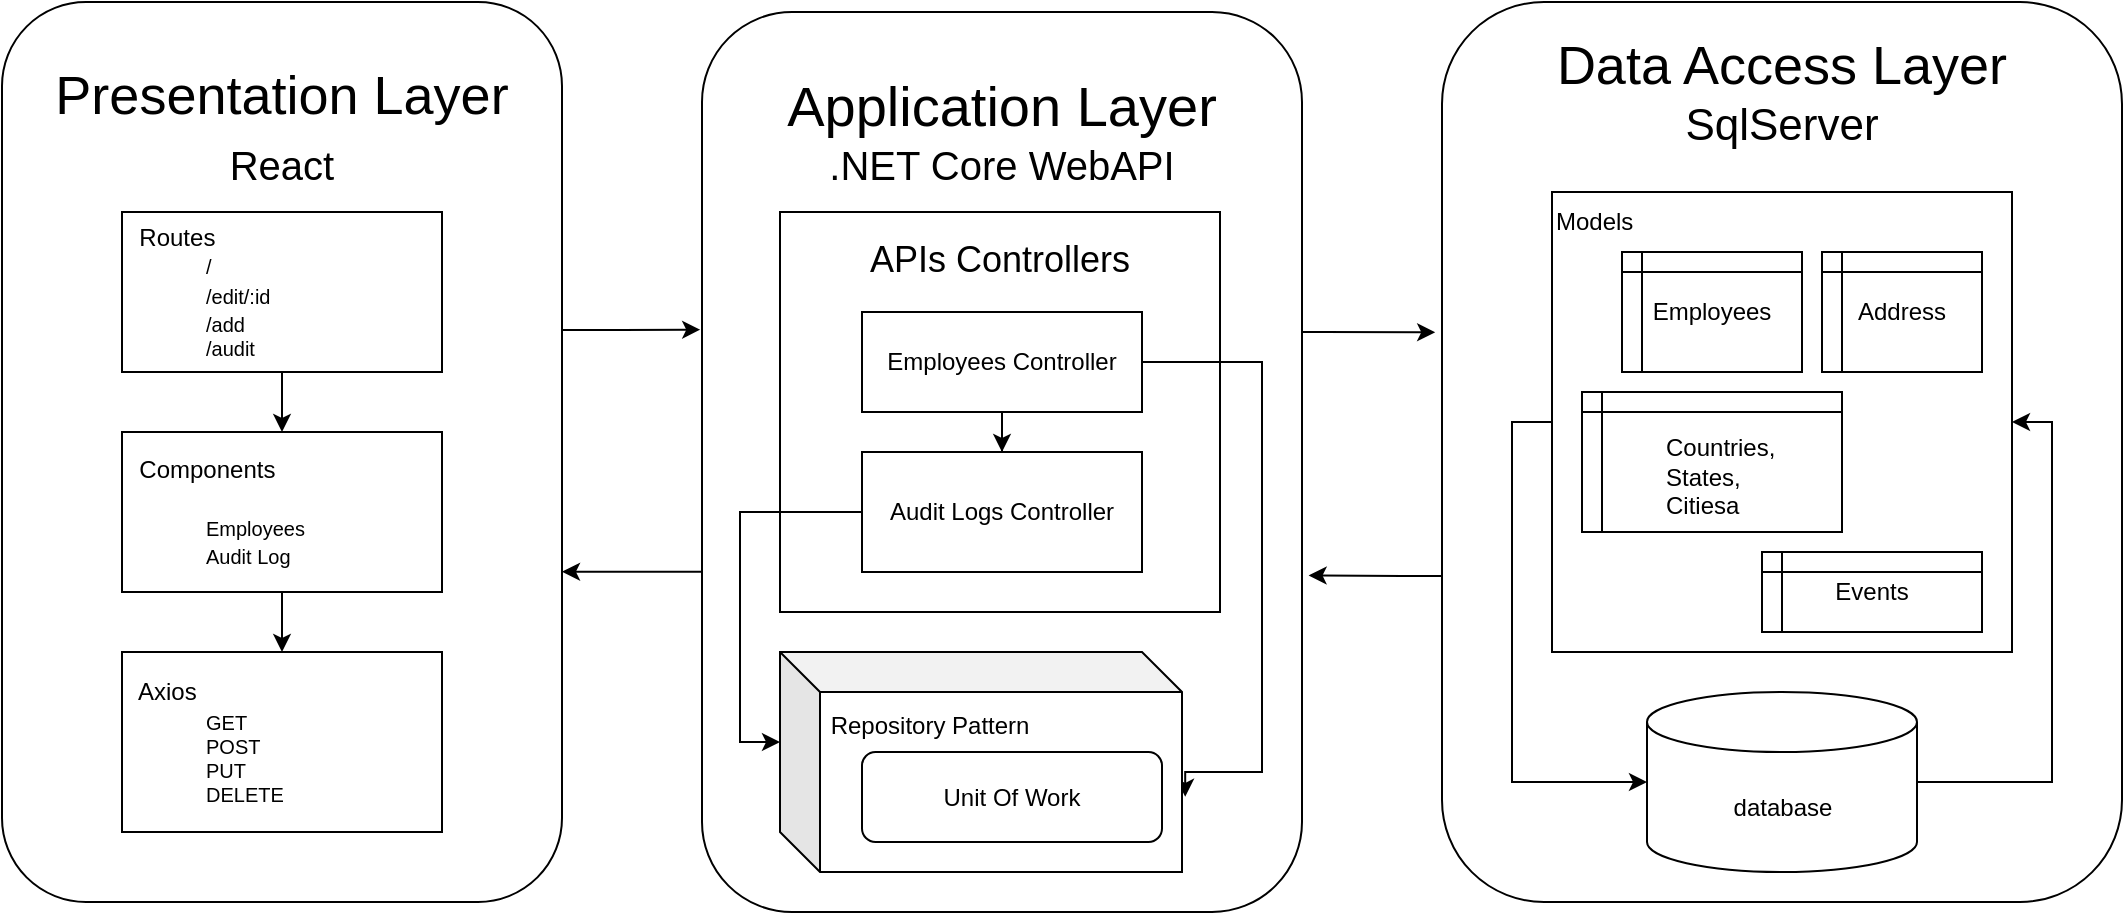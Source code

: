 <mxfile version="21.6.7" type="github">
  <diagram name="Page-1" id="90a13364-a465-7bf4-72fc-28e22215d7a0">
    <mxGraphModel dx="1207" dy="1938" grid="1" gridSize="10" guides="1" tooltips="1" connect="1" arrows="1" fold="1" page="1" pageScale="1.5" pageWidth="1169" pageHeight="826" background="none" math="0" shadow="0">
      <root>
        <mxCell id="0" style=";html=1;" />
        <mxCell id="1" style=";html=1;" parent="0" />
        <mxCell id="S3np2wyYtWhF908Oe0H_-33" style="edgeStyle=orthogonalEdgeStyle;rounded=0;orthogonalLoop=1;jettySize=auto;html=1;entryX=-0.003;entryY=0.353;entryDx=0;entryDy=0;entryPerimeter=0;" edge="1" parent="1" source="S3np2wyYtWhF908Oe0H_-2" target="S3np2wyYtWhF908Oe0H_-3">
          <mxGeometry relative="1" as="geometry">
            <Array as="points">
              <mxPoint x="630" y="559" />
              <mxPoint x="630" y="559" />
            </Array>
          </mxGeometry>
        </mxCell>
        <mxCell id="S3np2wyYtWhF908Oe0H_-2" value="&lt;font style=&quot;font-size: 27px;&quot;&gt;Presentation Layer&lt;br&gt;&lt;/font&gt;&lt;font style=&quot;font-size: 20px;&quot;&gt;React&lt;/font&gt;&lt;font style=&quot;font-size: 27px;&quot;&gt;&lt;br&gt;&lt;br&gt;&lt;br&gt;&lt;br&gt;&lt;br&gt;&lt;br&gt;&lt;br&gt;&lt;br&gt;&lt;br&gt;&lt;br&gt;&lt;br&gt;&lt;/font&gt;" style="rounded=1;whiteSpace=wrap;html=1;" vertex="1" parent="1">
          <mxGeometry x="320" y="395" width="280" height="450" as="geometry" />
        </mxCell>
        <mxCell id="S3np2wyYtWhF908Oe0H_-34" style="edgeStyle=orthogonalEdgeStyle;rounded=0;orthogonalLoop=1;jettySize=auto;html=1;entryX=1;entryY=0.633;entryDx=0;entryDy=0;entryPerimeter=0;" edge="1" parent="1" source="S3np2wyYtWhF908Oe0H_-3" target="S3np2wyYtWhF908Oe0H_-2">
          <mxGeometry relative="1" as="geometry">
            <Array as="points">
              <mxPoint x="680" y="680" />
              <mxPoint x="680" y="680" />
            </Array>
          </mxGeometry>
        </mxCell>
        <mxCell id="S3np2wyYtWhF908Oe0H_-35" style="edgeStyle=orthogonalEdgeStyle;rounded=0;orthogonalLoop=1;jettySize=auto;html=1;entryX=-0.01;entryY=0.367;entryDx=0;entryDy=0;entryPerimeter=0;" edge="1" parent="1" source="S3np2wyYtWhF908Oe0H_-3" target="S3np2wyYtWhF908Oe0H_-4">
          <mxGeometry relative="1" as="geometry">
            <Array as="points">
              <mxPoint x="980" y="560" />
              <mxPoint x="980" y="560" />
            </Array>
          </mxGeometry>
        </mxCell>
        <mxCell id="S3np2wyYtWhF908Oe0H_-3" value="&lt;font&gt;&lt;span style=&quot;font-size: 28px;&quot;&gt;Application Layer&lt;/span&gt;&lt;/font&gt;&lt;font style=&quot;&quot;&gt;&lt;br&gt;&lt;font style=&quot;font-size: 20px;&quot;&gt;.NET Core WebAPI&lt;/font&gt;&lt;/font&gt;&lt;font&gt;&lt;br&gt;&lt;br&gt;&lt;br&gt;&lt;br&gt;&lt;br&gt;&lt;br&gt;&lt;br&gt;&lt;br&gt;&lt;br&gt;&lt;br&gt;&lt;br&gt;&lt;br&gt;&lt;br&gt;&lt;br&gt;&lt;br&gt;&lt;br&gt;&lt;br&gt;&lt;br&gt;&lt;br&gt;&lt;br&gt;&lt;br&gt;&lt;br&gt;&lt;br&gt;&lt;br&gt;&lt;/font&gt;" style="rounded=1;whiteSpace=wrap;html=1;align=center;" vertex="1" parent="1">
          <mxGeometry x="670" y="400" width="300" height="450" as="geometry" />
        </mxCell>
        <mxCell id="S3np2wyYtWhF908Oe0H_-37" style="edgeStyle=orthogonalEdgeStyle;rounded=0;orthogonalLoop=1;jettySize=auto;html=1;entryX=1.011;entryY=0.626;entryDx=0;entryDy=0;entryPerimeter=0;" edge="1" parent="1" source="S3np2wyYtWhF908Oe0H_-4" target="S3np2wyYtWhF908Oe0H_-3">
          <mxGeometry relative="1" as="geometry">
            <Array as="points">
              <mxPoint x="1020" y="682" />
              <mxPoint x="1020" y="682" />
            </Array>
          </mxGeometry>
        </mxCell>
        <mxCell id="S3np2wyYtWhF908Oe0H_-4" value="&lt;font&gt;&lt;span style=&quot;font-size: 27px;&quot;&gt;Data Access Layer&lt;/span&gt;&lt;br&gt;&lt;/font&gt;&lt;font style=&quot;font-size: 22px;&quot;&gt;SqlServer&lt;/font&gt;&lt;font&gt;&lt;br&gt;&lt;br&gt;&lt;br&gt;&lt;br&gt;&lt;br&gt;&lt;br&gt;&lt;br&gt;&lt;br&gt;&lt;br&gt;&lt;br&gt;&lt;br&gt;&lt;br&gt;&lt;br&gt;&lt;br&gt;&lt;br&gt;&lt;br&gt;&lt;br&gt;&lt;br&gt;&lt;br&gt;&lt;br&gt;&lt;br&gt;&lt;br&gt;&lt;br&gt;&lt;br&gt;&lt;br&gt;&lt;br&gt;&lt;/font&gt;" style="rounded=1;whiteSpace=wrap;html=1;" vertex="1" parent="1">
          <mxGeometry x="1040" y="395" width="340" height="450" as="geometry" />
        </mxCell>
        <mxCell id="S3np2wyYtWhF908Oe0H_-9" style="edgeStyle=orthogonalEdgeStyle;rounded=0;orthogonalLoop=1;jettySize=auto;html=1;" edge="1" parent="1" source="S3np2wyYtWhF908Oe0H_-5" target="S3np2wyYtWhF908Oe0H_-6">
          <mxGeometry relative="1" as="geometry" />
        </mxCell>
        <mxCell id="S3np2wyYtWhF908Oe0H_-5" value="&lt;blockquote style=&quot;margin: 0 0 0 40px; border: none; padding: 0px;&quot;&gt;&lt;/blockquote&gt;&lt;span style=&quot;background-color: initial;&quot;&gt;&amp;nbsp; Routes&lt;/span&gt;&lt;br&gt;&lt;blockquote style=&quot;margin: 0 0 0 40px; border: none; padding: 0px;&quot;&gt;&lt;span style=&quot;background-color: initial; font-size: 10px;&quot;&gt;/&lt;br&gt;&lt;/span&gt;&lt;span style=&quot;background-color: initial; font-size: 10px;&quot;&gt;/edit/:id&lt;br&gt;&lt;/span&gt;&lt;span style=&quot;background-color: initial; font-size: 10px;&quot;&gt;/add&lt;/span&gt;&lt;font style=&quot;font-size: 10px;&quot;&gt;&lt;div style=&quot;&quot;&gt;&lt;span style=&quot;background-color: initial;&quot;&gt;/audit&lt;/span&gt;&lt;/div&gt;&lt;/font&gt;&lt;/blockquote&gt;" style="rounded=0;whiteSpace=wrap;html=1;align=left;" vertex="1" parent="1">
          <mxGeometry x="380" y="500" width="160" height="80" as="geometry" />
        </mxCell>
        <mxCell id="S3np2wyYtWhF908Oe0H_-10" style="edgeStyle=orthogonalEdgeStyle;rounded=0;orthogonalLoop=1;jettySize=auto;html=1;entryX=0.5;entryY=0;entryDx=0;entryDy=0;" edge="1" parent="1" source="S3np2wyYtWhF908Oe0H_-6" target="S3np2wyYtWhF908Oe0H_-7">
          <mxGeometry relative="1" as="geometry" />
        </mxCell>
        <mxCell id="S3np2wyYtWhF908Oe0H_-6" value="&amp;nbsp; Components&lt;br&gt;&lt;font style=&quot;font-size: 10px;&quot;&gt;&lt;br&gt;&lt;/font&gt;&lt;blockquote style=&quot;margin: 0 0 0 40px; border: none; padding: 0px;&quot;&gt;&lt;font style=&quot;font-size: 10px;&quot;&gt;Employees&lt;br&gt;&lt;/font&gt;&lt;font style=&quot;font-size: 10px;&quot;&gt;Audit Log&lt;/font&gt;&lt;/blockquote&gt;" style="rounded=0;whiteSpace=wrap;html=1;align=left;" vertex="1" parent="1">
          <mxGeometry x="380" y="610" width="160" height="80" as="geometry" />
        </mxCell>
        <mxCell id="S3np2wyYtWhF908Oe0H_-7" value="&lt;div style=&quot;&quot;&gt;&lt;span style=&quot;background-color: initial;&quot;&gt;&amp;nbsp; Axios&lt;/span&gt;&lt;/div&gt;&lt;blockquote style=&quot;margin: 0 0 0 40px; border: none; padding: 0px;&quot;&gt;&lt;div style=&quot;&quot;&gt;&lt;span style=&quot;font-size: 10px; background-color: initial;&quot;&gt;GET&lt;/span&gt;&lt;/div&gt;&lt;font style=&quot;font-size: 10px;&quot;&gt;&lt;div style=&quot;&quot;&gt;&lt;span style=&quot;background-color: initial;&quot;&gt;POST&lt;/span&gt;&lt;/div&gt;&lt;/font&gt;&lt;font style=&quot;font-size: 10px;&quot;&gt;&lt;div style=&quot;&quot;&gt;&lt;span style=&quot;background-color: initial;&quot;&gt;PUT&lt;/span&gt;&lt;/div&gt;&lt;/font&gt;&lt;font style=&quot;font-size: 10px;&quot;&gt;&lt;div style=&quot;&quot;&gt;&lt;span style=&quot;background-color: initial;&quot;&gt;DELETE&lt;/span&gt;&lt;/div&gt;&lt;/font&gt;&lt;/blockquote&gt;" style="rounded=0;whiteSpace=wrap;html=1;align=left;" vertex="1" parent="1">
          <mxGeometry x="380" y="720" width="160" height="90" as="geometry" />
        </mxCell>
        <mxCell id="S3np2wyYtWhF908Oe0H_-11" value="&lt;font style=&quot;font-size: 18px;&quot;&gt;APIs Controllers&lt;br&gt;&lt;br&gt;&lt;br&gt;&lt;br&gt;&lt;br&gt;&lt;br&gt;&lt;br&gt;&lt;br&gt;&lt;/font&gt;" style="rounded=0;whiteSpace=wrap;html=1;" vertex="1" parent="1">
          <mxGeometry x="709" y="500" width="220" height="200" as="geometry" />
        </mxCell>
        <mxCell id="S3np2wyYtWhF908Oe0H_-14" style="edgeStyle=orthogonalEdgeStyle;rounded=0;orthogonalLoop=1;jettySize=auto;html=1;entryX=0.5;entryY=0;entryDx=0;entryDy=0;" edge="1" parent="1" source="S3np2wyYtWhF908Oe0H_-12" target="S3np2wyYtWhF908Oe0H_-13">
          <mxGeometry relative="1" as="geometry" />
        </mxCell>
        <mxCell id="S3np2wyYtWhF908Oe0H_-41" style="edgeStyle=orthogonalEdgeStyle;rounded=0;orthogonalLoop=1;jettySize=auto;html=1;entryX=1.008;entryY=0.658;entryDx=0;entryDy=0;entryPerimeter=0;" edge="1" parent="1" source="S3np2wyYtWhF908Oe0H_-12" target="S3np2wyYtWhF908Oe0H_-39">
          <mxGeometry relative="1" as="geometry">
            <Array as="points">
              <mxPoint x="950" y="575" />
              <mxPoint x="950" y="780" />
              <mxPoint x="912" y="780" />
            </Array>
          </mxGeometry>
        </mxCell>
        <mxCell id="S3np2wyYtWhF908Oe0H_-12" value="Employees Controller" style="rounded=0;whiteSpace=wrap;html=1;" vertex="1" parent="1">
          <mxGeometry x="750" y="550" width="140" height="50" as="geometry" />
        </mxCell>
        <mxCell id="S3np2wyYtWhF908Oe0H_-43" style="edgeStyle=orthogonalEdgeStyle;rounded=0;orthogonalLoop=1;jettySize=auto;html=1;entryX=0;entryY=0;entryDx=0;entryDy=45;entryPerimeter=0;" edge="1" parent="1" source="S3np2wyYtWhF908Oe0H_-13" target="S3np2wyYtWhF908Oe0H_-39">
          <mxGeometry relative="1" as="geometry">
            <Array as="points">
              <mxPoint x="689" y="650" />
              <mxPoint x="689" y="765" />
            </Array>
          </mxGeometry>
        </mxCell>
        <mxCell id="S3np2wyYtWhF908Oe0H_-13" value="Audit Logs Controller" style="rounded=0;whiteSpace=wrap;html=1;" vertex="1" parent="1">
          <mxGeometry x="750" y="620" width="140" height="60" as="geometry" />
        </mxCell>
        <mxCell id="S3np2wyYtWhF908Oe0H_-31" style="edgeStyle=orthogonalEdgeStyle;rounded=0;orthogonalLoop=1;jettySize=auto;html=1;entryX=1;entryY=0.5;entryDx=0;entryDy=0;" edge="1" parent="1" source="S3np2wyYtWhF908Oe0H_-15" target="S3np2wyYtWhF908Oe0H_-21">
          <mxGeometry relative="1" as="geometry">
            <Array as="points">
              <mxPoint x="1345" y="785" />
              <mxPoint x="1345" y="605" />
            </Array>
          </mxGeometry>
        </mxCell>
        <mxCell id="S3np2wyYtWhF908Oe0H_-15" value="database" style="shape=cylinder3;whiteSpace=wrap;html=1;boundedLbl=1;backgroundOutline=1;size=15;" vertex="1" parent="1">
          <mxGeometry x="1142.5" y="740" width="135" height="90" as="geometry" />
        </mxCell>
        <mxCell id="S3np2wyYtWhF908Oe0H_-28" style="edgeStyle=orthogonalEdgeStyle;rounded=0;orthogonalLoop=1;jettySize=auto;html=1;exitX=0;exitY=0.5;exitDx=0;exitDy=0;entryX=0;entryY=0.5;entryDx=0;entryDy=0;entryPerimeter=0;" edge="1" parent="1" source="S3np2wyYtWhF908Oe0H_-21" target="S3np2wyYtWhF908Oe0H_-15">
          <mxGeometry relative="1" as="geometry" />
        </mxCell>
        <mxCell id="S3np2wyYtWhF908Oe0H_-21" value="Models&lt;br&gt;&lt;br&gt;&lt;br&gt;&lt;br&gt;&lt;br&gt;&lt;br&gt;&lt;br&gt;&lt;br&gt;&lt;br&gt;&lt;br&gt;&lt;br&gt;&lt;br&gt;&lt;br&gt;&lt;br&gt;&lt;br&gt;" style="whiteSpace=wrap;html=1;aspect=fixed;align=left;" vertex="1" parent="1">
          <mxGeometry x="1095" y="490" width="230" height="230" as="geometry" />
        </mxCell>
        <mxCell id="S3np2wyYtWhF908Oe0H_-22" value="Employees" style="shape=internalStorage;whiteSpace=wrap;html=1;backgroundOutline=1;dx=10;dy=10;" vertex="1" parent="1">
          <mxGeometry x="1130" y="520" width="90" height="60" as="geometry" />
        </mxCell>
        <mxCell id="S3np2wyYtWhF908Oe0H_-23" value="Address" style="shape=internalStorage;whiteSpace=wrap;html=1;backgroundOutline=1;dx=10;dy=10;" vertex="1" parent="1">
          <mxGeometry x="1230" y="520" width="80" height="60" as="geometry" />
        </mxCell>
        <mxCell id="S3np2wyYtWhF908Oe0H_-24" value="Events" style="shape=internalStorage;whiteSpace=wrap;html=1;backgroundOutline=1;dx=10;dy=10;" vertex="1" parent="1">
          <mxGeometry x="1200" y="670" width="110" height="40" as="geometry" />
        </mxCell>
        <mxCell id="S3np2wyYtWhF908Oe0H_-25" value="&lt;blockquote style=&quot;margin: 0 0 0 40px; border: none; padding: 0px;&quot;&gt;&lt;br&gt;&lt;/blockquote&gt;&lt;blockquote style=&quot;margin: 0 0 0 40px; border: none; padding: 0px;&quot;&gt;Countries,&lt;br&gt;States,&lt;br&gt;Citiesa&lt;/blockquote&gt;" style="shape=internalStorage;whiteSpace=wrap;html=1;backgroundOutline=1;dx=10;dy=10;align=left;" vertex="1" parent="1">
          <mxGeometry x="1110" y="590" width="130" height="70" as="geometry" />
        </mxCell>
        <mxCell id="S3np2wyYtWhF908Oe0H_-38" style="edgeStyle=orthogonalEdgeStyle;rounded=0;orthogonalLoop=1;jettySize=auto;html=1;exitX=0.5;exitY=1;exitDx=0;exitDy=0;" edge="1" parent="1" source="S3np2wyYtWhF908Oe0H_-11" target="S3np2wyYtWhF908Oe0H_-11">
          <mxGeometry relative="1" as="geometry" />
        </mxCell>
        <mxCell id="S3np2wyYtWhF908Oe0H_-39" value="&amp;nbsp;Repository Pattern&amp;nbsp;&lt;font style=&quot;font-size: 2px;&quot;&gt;&lt;br&gt;&lt;br&gt;&lt;br&gt;&lt;/font&gt;&lt;br&gt;&lt;br&gt;" style="shape=cube;whiteSpace=wrap;html=1;boundedLbl=1;backgroundOutline=1;darkOpacity=0.05;darkOpacity2=0.1;align=left;" vertex="1" parent="1">
          <mxGeometry x="709" y="720" width="201" height="110" as="geometry" />
        </mxCell>
        <mxCell id="S3np2wyYtWhF908Oe0H_-40" value="Unit Of Work" style="rounded=1;whiteSpace=wrap;html=1;" vertex="1" parent="1">
          <mxGeometry x="750" y="770" width="150" height="45" as="geometry" />
        </mxCell>
      </root>
    </mxGraphModel>
  </diagram>
</mxfile>
